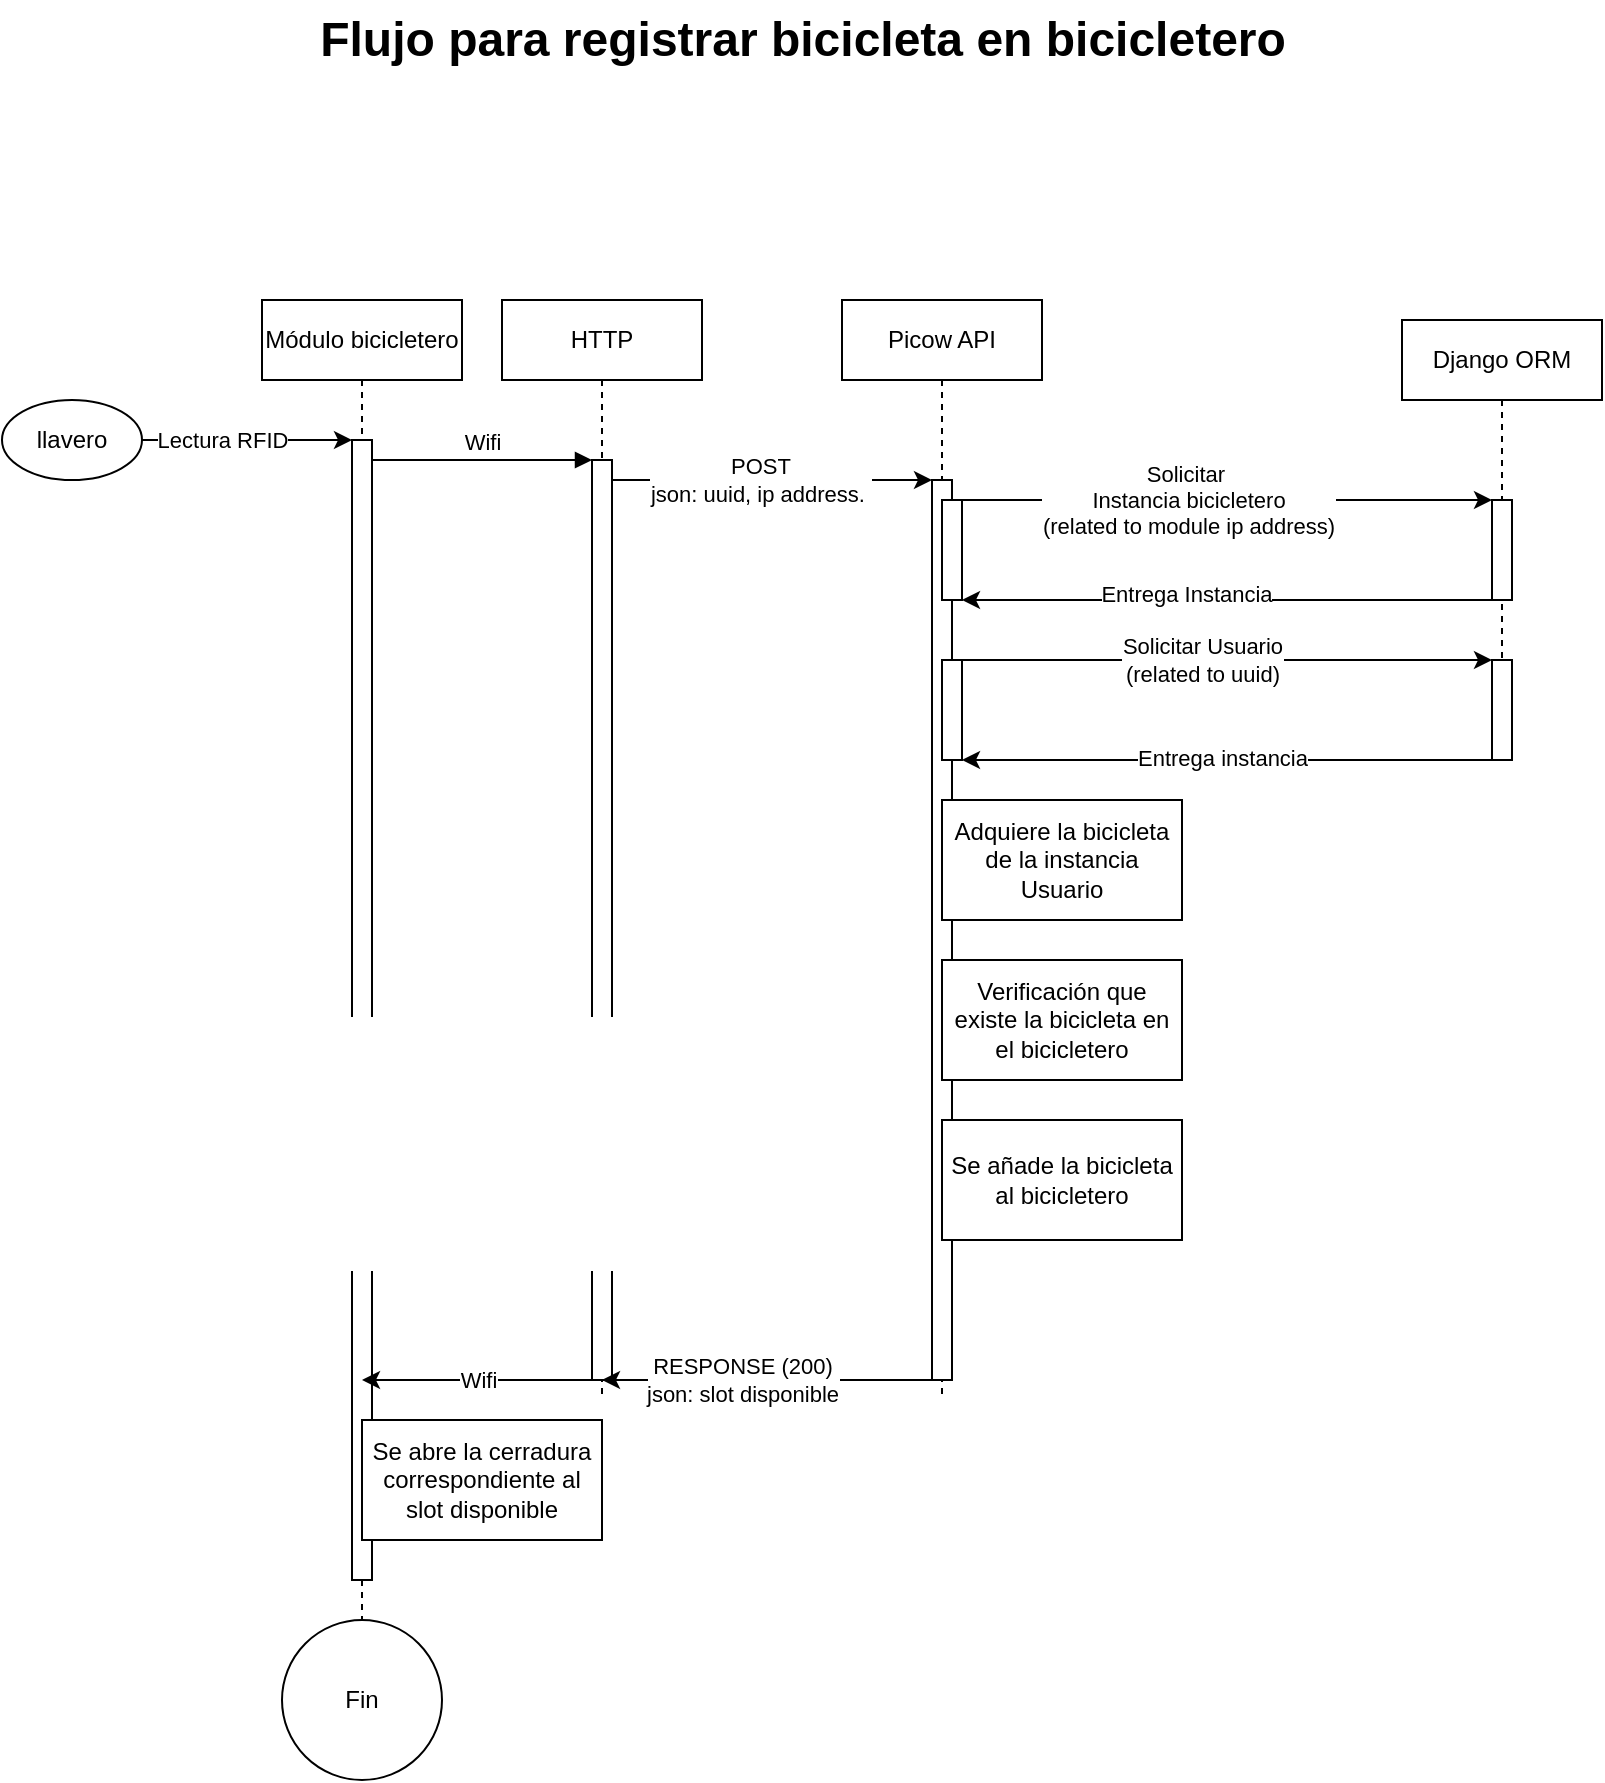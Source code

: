 <mxfile version="24.1.0" type="device">
  <diagram name="Page-1" id="2YBvvXClWsGukQMizWep">
    <mxGraphModel dx="1299" dy="658" grid="1" gridSize="10" guides="1" tooltips="1" connect="1" arrows="1" fold="1" page="1" pageScale="1" pageWidth="850" pageHeight="1100" math="0" shadow="0">
      <root>
        <mxCell id="0" />
        <mxCell id="1" parent="0" />
        <mxCell id="aM9ryv3xv72pqoxQDRHE-1" value="Módulo bicicletero" style="shape=umlLifeline;perimeter=lifelinePerimeter;whiteSpace=wrap;html=1;container=0;dropTarget=0;collapsible=0;recursiveResize=0;outlineConnect=0;portConstraint=eastwest;newEdgeStyle={&quot;edgeStyle&quot;:&quot;elbowEdgeStyle&quot;,&quot;elbow&quot;:&quot;vertical&quot;,&quot;curved&quot;:0,&quot;rounded&quot;:0};" parent="1" vertex="1">
          <mxGeometry x="155" y="180" width="100" height="680" as="geometry" />
        </mxCell>
        <mxCell id="aM9ryv3xv72pqoxQDRHE-2" value="" style="html=1;points=[];perimeter=orthogonalPerimeter;outlineConnect=0;targetShapes=umlLifeline;portConstraint=eastwest;newEdgeStyle={&quot;edgeStyle&quot;:&quot;elbowEdgeStyle&quot;,&quot;elbow&quot;:&quot;vertical&quot;,&quot;curved&quot;:0,&quot;rounded&quot;:0};" parent="aM9ryv3xv72pqoxQDRHE-1" vertex="1">
          <mxGeometry x="45" y="70" width="10" height="570" as="geometry" />
        </mxCell>
        <mxCell id="aM9ryv3xv72pqoxQDRHE-5" value="HTTP" style="shape=umlLifeline;perimeter=lifelinePerimeter;whiteSpace=wrap;html=1;container=0;dropTarget=0;collapsible=0;recursiveResize=0;outlineConnect=0;portConstraint=eastwest;newEdgeStyle={&quot;edgeStyle&quot;:&quot;elbowEdgeStyle&quot;,&quot;elbow&quot;:&quot;vertical&quot;,&quot;curved&quot;:0,&quot;rounded&quot;:0};" parent="1" vertex="1">
          <mxGeometry x="275" y="180" width="100" height="550" as="geometry" />
        </mxCell>
        <mxCell id="aM9ryv3xv72pqoxQDRHE-6" value="" style="html=1;points=[];perimeter=orthogonalPerimeter;outlineConnect=0;targetShapes=umlLifeline;portConstraint=eastwest;newEdgeStyle={&quot;edgeStyle&quot;:&quot;elbowEdgeStyle&quot;,&quot;elbow&quot;:&quot;vertical&quot;,&quot;curved&quot;:0,&quot;rounded&quot;:0};" parent="aM9ryv3xv72pqoxQDRHE-5" vertex="1">
          <mxGeometry x="45" y="80" width="10" height="460" as="geometry" />
        </mxCell>
        <mxCell id="aM9ryv3xv72pqoxQDRHE-7" value="Wifi" style="html=1;verticalAlign=bottom;endArrow=block;edgeStyle=elbowEdgeStyle;elbow=vertical;curved=0;rounded=0;" parent="1" source="aM9ryv3xv72pqoxQDRHE-2" target="aM9ryv3xv72pqoxQDRHE-6" edge="1">
          <mxGeometry relative="1" as="geometry">
            <mxPoint x="325" y="270" as="sourcePoint" />
            <Array as="points">
              <mxPoint x="310" y="260" />
            </Array>
            <mxPoint as="offset" />
          </mxGeometry>
        </mxCell>
        <mxCell id="hNWl9owBEaFHa4xk389I-3" value="Django ORM" style="shape=umlLifeline;perimeter=lifelinePerimeter;whiteSpace=wrap;html=1;container=0;dropTarget=0;collapsible=0;recursiveResize=0;outlineConnect=0;portConstraint=eastwest;newEdgeStyle={&quot;edgeStyle&quot;:&quot;elbowEdgeStyle&quot;,&quot;elbow&quot;:&quot;vertical&quot;,&quot;curved&quot;:0,&quot;rounded&quot;:0};" vertex="1" parent="1">
          <mxGeometry x="725" y="190" width="100" height="220" as="geometry" />
        </mxCell>
        <mxCell id="hNWl9owBEaFHa4xk389I-4" value="" style="html=1;points=[];perimeter=orthogonalPerimeter;outlineConnect=0;targetShapes=umlLifeline;portConstraint=eastwest;newEdgeStyle={&quot;edgeStyle&quot;:&quot;elbowEdgeStyle&quot;,&quot;elbow&quot;:&quot;vertical&quot;,&quot;curved&quot;:0,&quot;rounded&quot;:0};" vertex="1" parent="hNWl9owBEaFHa4xk389I-3">
          <mxGeometry x="45" y="90" width="10" height="50" as="geometry" />
        </mxCell>
        <mxCell id="hNWl9owBEaFHa4xk389I-21" value="" style="html=1;points=[];perimeter=orthogonalPerimeter;outlineConnect=0;targetShapes=umlLifeline;portConstraint=eastwest;newEdgeStyle={&quot;edgeStyle&quot;:&quot;elbowEdgeStyle&quot;,&quot;elbow&quot;:&quot;vertical&quot;,&quot;curved&quot;:0,&quot;rounded&quot;:0};" vertex="1" parent="hNWl9owBEaFHa4xk389I-3">
          <mxGeometry x="45" y="170" width="10" height="50" as="geometry" />
        </mxCell>
        <mxCell id="hNWl9owBEaFHa4xk389I-5" value="Flujo para registrar bicicleta en bicicletero" style="text;strokeColor=none;fillColor=none;html=1;fontSize=24;fontStyle=1;verticalAlign=middle;align=center;" vertex="1" parent="1">
          <mxGeometry x="165" y="30" width="520" height="40" as="geometry" />
        </mxCell>
        <mxCell id="hNWl9owBEaFHa4xk389I-8" style="edgeStyle=orthogonalEdgeStyle;rounded=0;orthogonalLoop=1;jettySize=auto;html=1;exitX=1;exitY=0.5;exitDx=0;exitDy=0;" edge="1" parent="1" source="hNWl9owBEaFHa4xk389I-7" target="aM9ryv3xv72pqoxQDRHE-2">
          <mxGeometry relative="1" as="geometry">
            <mxPoint x="155" y="250" as="targetPoint" />
            <Array as="points">
              <mxPoint x="205" y="250" />
              <mxPoint x="205" y="250" />
            </Array>
          </mxGeometry>
        </mxCell>
        <mxCell id="hNWl9owBEaFHa4xk389I-9" value="Lectura RFID" style="edgeLabel;html=1;align=center;verticalAlign=middle;resizable=0;points=[];" vertex="1" connectable="0" parent="hNWl9owBEaFHa4xk389I-8">
          <mxGeometry x="-0.244" relative="1" as="geometry">
            <mxPoint as="offset" />
          </mxGeometry>
        </mxCell>
        <mxCell id="hNWl9owBEaFHa4xk389I-7" value="llavero" style="ellipse;whiteSpace=wrap;html=1;" vertex="1" parent="1">
          <mxGeometry x="25" y="230" width="70" height="40" as="geometry" />
        </mxCell>
        <mxCell id="hNWl9owBEaFHa4xk389I-10" style="edgeStyle=elbowEdgeStyle;rounded=0;orthogonalLoop=1;jettySize=auto;html=1;elbow=vertical;curved=0;" edge="1" parent="1" source="aM9ryv3xv72pqoxQDRHE-6" target="hNWl9owBEaFHa4xk389I-2">
          <mxGeometry relative="1" as="geometry">
            <Array as="points">
              <mxPoint x="455" y="270" />
            </Array>
          </mxGeometry>
        </mxCell>
        <mxCell id="hNWl9owBEaFHa4xk389I-11" value="POST&lt;div&gt;json: uuid, ip address.&amp;nbsp;&lt;/div&gt;" style="edgeLabel;html=1;align=center;verticalAlign=middle;resizable=0;points=[];" vertex="1" connectable="0" parent="hNWl9owBEaFHa4xk389I-10">
          <mxGeometry x="0.187" y="-2" relative="1" as="geometry">
            <mxPoint x="-21" y="-2" as="offset" />
          </mxGeometry>
        </mxCell>
        <mxCell id="hNWl9owBEaFHa4xk389I-12" style="edgeStyle=elbowEdgeStyle;rounded=0;orthogonalLoop=1;jettySize=auto;html=1;elbow=vertical;curved=0;" edge="1" parent="1" source="hNWl9owBEaFHa4xk389I-2" target="hNWl9owBEaFHa4xk389I-4">
          <mxGeometry relative="1" as="geometry">
            <Array as="points">
              <mxPoint x="655" y="280" />
            </Array>
          </mxGeometry>
        </mxCell>
        <mxCell id="hNWl9owBEaFHa4xk389I-13" value="Solicitar&amp;nbsp;&lt;div&gt;Instancia bicicletero&lt;/div&gt;&lt;div&gt;(related to module ip address)&lt;/div&gt;" style="edgeLabel;html=1;align=center;verticalAlign=middle;resizable=0;points=[];" vertex="1" connectable="0" parent="hNWl9owBEaFHa4xk389I-12">
          <mxGeometry x="-0.001" y="1" relative="1" as="geometry">
            <mxPoint x="-17" y="1" as="offset" />
          </mxGeometry>
        </mxCell>
        <mxCell id="hNWl9owBEaFHa4xk389I-17" style="edgeStyle=elbowEdgeStyle;rounded=0;orthogonalLoop=1;jettySize=auto;html=1;elbow=vertical;curved=0;entryX=1;entryY=1;entryDx=0;entryDy=0;" edge="1" parent="1" source="hNWl9owBEaFHa4xk389I-4" target="hNWl9owBEaFHa4xk389I-16">
          <mxGeometry relative="1" as="geometry">
            <mxPoint x="741.69" y="329.346" as="sourcePoint" />
            <mxPoint x="595.0" y="329.31" as="targetPoint" />
          </mxGeometry>
        </mxCell>
        <mxCell id="hNWl9owBEaFHa4xk389I-18" value="Entrega Instancia" style="edgeLabel;html=1;align=center;verticalAlign=middle;resizable=0;points=[];" vertex="1" connectable="0" parent="hNWl9owBEaFHa4xk389I-17">
          <mxGeometry x="0.322" y="-3" relative="1" as="geometry">
            <mxPoint x="22" as="offset" />
          </mxGeometry>
        </mxCell>
        <mxCell id="hNWl9owBEaFHa4xk389I-22" style="edgeStyle=orthogonalEdgeStyle;rounded=0;orthogonalLoop=1;jettySize=auto;html=1;exitX=1;exitY=0;exitDx=0;exitDy=0;" edge="1" parent="1" source="hNWl9owBEaFHa4xk389I-19" target="hNWl9owBEaFHa4xk389I-21">
          <mxGeometry relative="1" as="geometry">
            <Array as="points">
              <mxPoint x="635" y="360" />
              <mxPoint x="635" y="360" />
            </Array>
          </mxGeometry>
        </mxCell>
        <mxCell id="hNWl9owBEaFHa4xk389I-23" value="Solicitar Usuario&lt;div&gt;(related to uuid)&lt;/div&gt;" style="edgeLabel;html=1;align=center;verticalAlign=middle;resizable=0;points=[];" vertex="1" connectable="0" parent="hNWl9owBEaFHa4xk389I-22">
          <mxGeometry x="-0.229" y="-2" relative="1" as="geometry">
            <mxPoint x="18" y="-2" as="offset" />
          </mxGeometry>
        </mxCell>
        <mxCell id="hNWl9owBEaFHa4xk389I-25" value="" style="group" vertex="1" connectable="0" parent="1">
          <mxGeometry x="445" y="180" width="180" height="640" as="geometry" />
        </mxCell>
        <mxCell id="hNWl9owBEaFHa4xk389I-24" value="" style="group" vertex="1" connectable="0" parent="hNWl9owBEaFHa4xk389I-25">
          <mxGeometry width="180" height="640" as="geometry" />
        </mxCell>
        <mxCell id="hNWl9owBEaFHa4xk389I-1" value="Picow API" style="shape=umlLifeline;perimeter=lifelinePerimeter;whiteSpace=wrap;html=1;container=0;dropTarget=0;collapsible=0;recursiveResize=0;outlineConnect=0;portConstraint=eastwest;newEdgeStyle={&quot;edgeStyle&quot;:&quot;elbowEdgeStyle&quot;,&quot;elbow&quot;:&quot;vertical&quot;,&quot;curved&quot;:0,&quot;rounded&quot;:0};" vertex="1" parent="hNWl9owBEaFHa4xk389I-24">
          <mxGeometry width="100" height="550" as="geometry" />
        </mxCell>
        <mxCell id="hNWl9owBEaFHa4xk389I-2" value="" style="html=1;points=[];perimeter=orthogonalPerimeter;outlineConnect=0;targetShapes=umlLifeline;portConstraint=eastwest;newEdgeStyle={&quot;edgeStyle&quot;:&quot;elbowEdgeStyle&quot;,&quot;elbow&quot;:&quot;vertical&quot;,&quot;curved&quot;:0,&quot;rounded&quot;:0};" vertex="1" parent="hNWl9owBEaFHa4xk389I-1">
          <mxGeometry x="45" y="90" width="10" height="450" as="geometry" />
        </mxCell>
        <mxCell id="hNWl9owBEaFHa4xk389I-16" value="" style="rounded=0;whiteSpace=wrap;html=1;" vertex="1" parent="hNWl9owBEaFHa4xk389I-24">
          <mxGeometry x="50" y="100" width="10" height="50" as="geometry" />
        </mxCell>
        <mxCell id="hNWl9owBEaFHa4xk389I-28" value="Adquiere la bicicleta&lt;div&gt;de la instancia Usuario&lt;/div&gt;" style="rounded=0;whiteSpace=wrap;html=1;" vertex="1" parent="hNWl9owBEaFHa4xk389I-24">
          <mxGeometry x="50" y="250" width="120" height="60" as="geometry" />
        </mxCell>
        <mxCell id="hNWl9owBEaFHa4xk389I-36" value="Verificación que existe la bicicleta en el bicicletero" style="rounded=0;whiteSpace=wrap;html=1;" vertex="1" parent="hNWl9owBEaFHa4xk389I-24">
          <mxGeometry x="50" y="330" width="120" height="60" as="geometry" />
        </mxCell>
        <mxCell id="hNWl9owBEaFHa4xk389I-45" value="Se añade la bicicleta al bicicletero" style="rounded=0;whiteSpace=wrap;html=1;" vertex="1" parent="hNWl9owBEaFHa4xk389I-24">
          <mxGeometry x="50" y="410" width="120" height="60" as="geometry" />
        </mxCell>
        <mxCell id="hNWl9owBEaFHa4xk389I-19" value="" style="rounded=0;whiteSpace=wrap;html=1;" vertex="1" parent="hNWl9owBEaFHa4xk389I-25">
          <mxGeometry x="50" y="180" width="10" height="50" as="geometry" />
        </mxCell>
        <mxCell id="hNWl9owBEaFHa4xk389I-26" style="edgeStyle=elbowEdgeStyle;rounded=0;orthogonalLoop=1;jettySize=auto;html=1;elbow=vertical;curved=0;entryX=1;entryY=1;entryDx=0;entryDy=0;" edge="1" parent="1" source="hNWl9owBEaFHa4xk389I-21" target="hNWl9owBEaFHa4xk389I-19">
          <mxGeometry relative="1" as="geometry" />
        </mxCell>
        <mxCell id="hNWl9owBEaFHa4xk389I-27" value="Entrega instancia" style="edgeLabel;html=1;align=center;verticalAlign=middle;resizable=0;points=[];" vertex="1" connectable="0" parent="hNWl9owBEaFHa4xk389I-26">
          <mxGeometry x="0.023" y="-1" relative="1" as="geometry">
            <mxPoint as="offset" />
          </mxGeometry>
        </mxCell>
        <mxCell id="hNWl9owBEaFHa4xk389I-46" style="edgeStyle=elbowEdgeStyle;rounded=0;orthogonalLoop=1;jettySize=auto;html=1;elbow=vertical;curved=0;" edge="1" parent="1" source="hNWl9owBEaFHa4xk389I-2" target="aM9ryv3xv72pqoxQDRHE-5">
          <mxGeometry relative="1" as="geometry">
            <Array as="points">
              <mxPoint x="415" y="720" />
            </Array>
          </mxGeometry>
        </mxCell>
        <mxCell id="hNWl9owBEaFHa4xk389I-47" value="RESPONSE (200)&lt;div&gt;json: slot disponible&lt;/div&gt;" style="edgeLabel;html=1;align=center;verticalAlign=middle;resizable=0;points=[];" vertex="1" connectable="0" parent="hNWl9owBEaFHa4xk389I-46">
          <mxGeometry x="0.159" relative="1" as="geometry">
            <mxPoint as="offset" />
          </mxGeometry>
        </mxCell>
        <mxCell id="hNWl9owBEaFHa4xk389I-48" style="edgeStyle=elbowEdgeStyle;rounded=0;orthogonalLoop=1;jettySize=auto;html=1;elbow=vertical;curved=0;" edge="1" parent="1" source="aM9ryv3xv72pqoxQDRHE-6" target="aM9ryv3xv72pqoxQDRHE-1">
          <mxGeometry relative="1" as="geometry">
            <Array as="points">
              <mxPoint x="265" y="720" />
            </Array>
          </mxGeometry>
        </mxCell>
        <mxCell id="hNWl9owBEaFHa4xk389I-49" value="Wifi" style="edgeLabel;html=1;align=center;verticalAlign=middle;resizable=0;points=[];" vertex="1" connectable="0" parent="hNWl9owBEaFHa4xk389I-48">
          <mxGeometry x="0.29" y="1" relative="1" as="geometry">
            <mxPoint x="17" y="-1" as="offset" />
          </mxGeometry>
        </mxCell>
        <mxCell id="hNWl9owBEaFHa4xk389I-50" value="Se abre la cerradura correspondiente al slot disponible" style="rounded=0;whiteSpace=wrap;html=1;" vertex="1" parent="1">
          <mxGeometry x="205" y="740" width="120" height="60" as="geometry" />
        </mxCell>
        <mxCell id="hNWl9owBEaFHa4xk389I-51" value="Fin" style="ellipse;whiteSpace=wrap;html=1;aspect=fixed;" vertex="1" parent="1">
          <mxGeometry x="165" y="840" width="80" height="80" as="geometry" />
        </mxCell>
      </root>
    </mxGraphModel>
  </diagram>
</mxfile>
